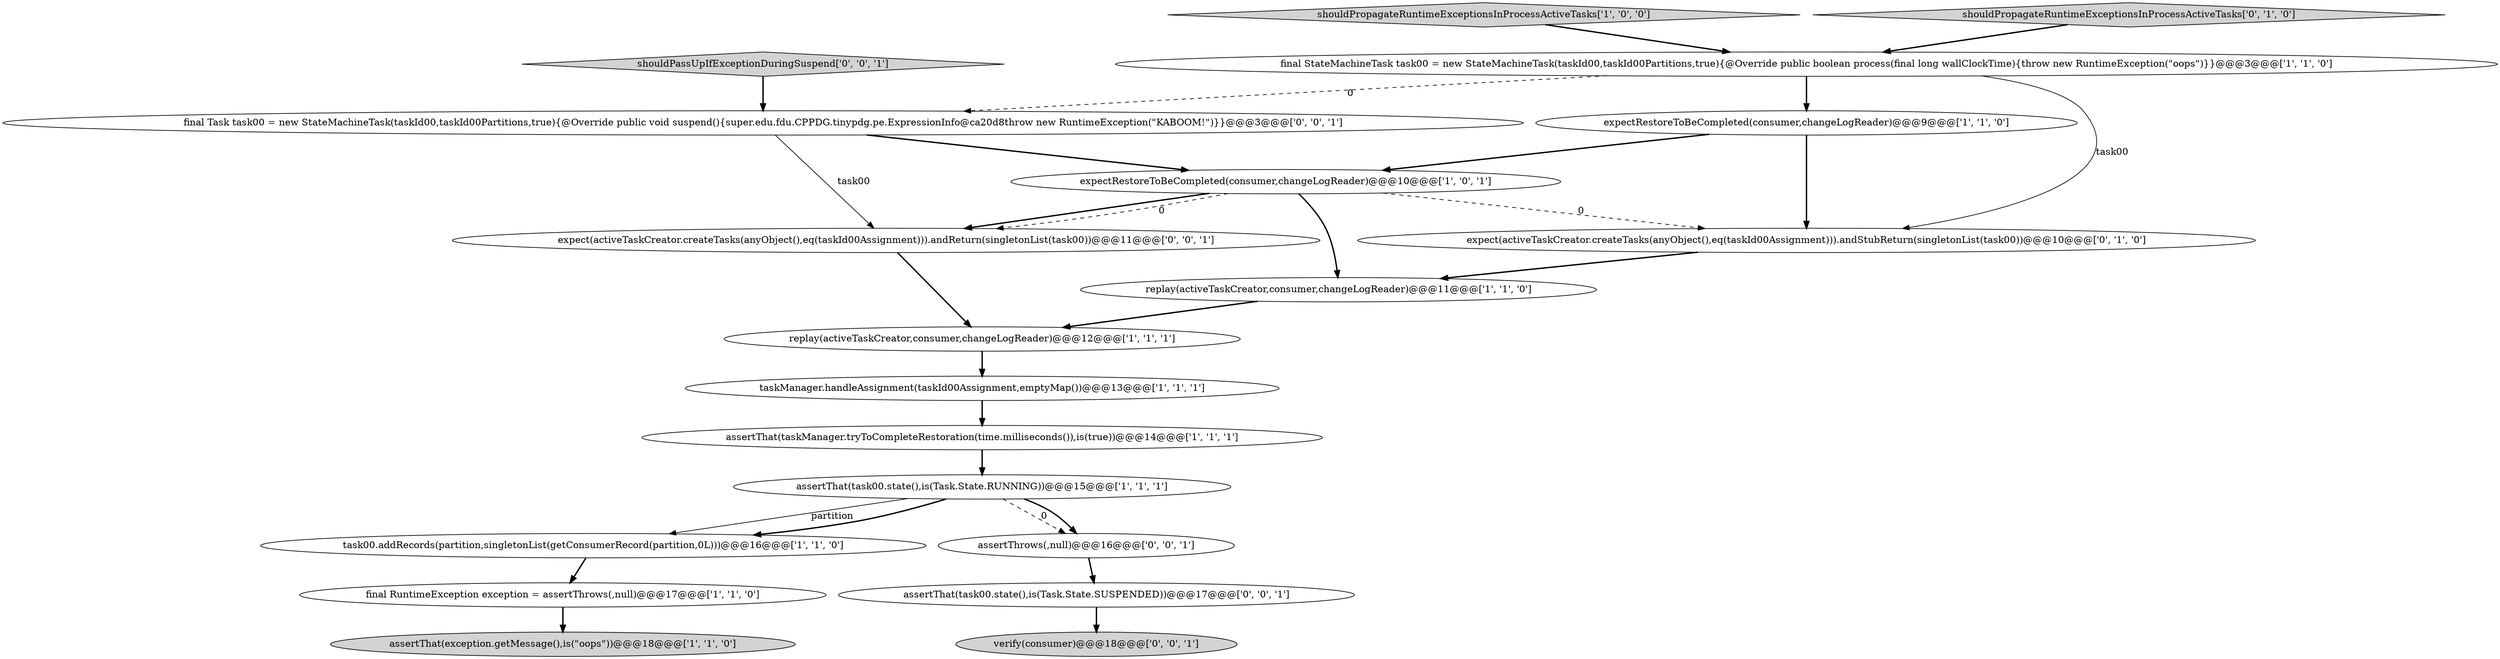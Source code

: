 digraph {
1 [style = filled, label = "expectRestoreToBeCompleted(consumer,changeLogReader)@@@9@@@['1', '1', '0']", fillcolor = white, shape = ellipse image = "AAA0AAABBB1BBB"];
2 [style = filled, label = "assertThat(task00.state(),is(Task.State.RUNNING))@@@15@@@['1', '1', '1']", fillcolor = white, shape = ellipse image = "AAA0AAABBB1BBB"];
4 [style = filled, label = "shouldPropagateRuntimeExceptionsInProcessActiveTasks['1', '0', '0']", fillcolor = lightgray, shape = diamond image = "AAA0AAABBB1BBB"];
18 [style = filled, label = "verify(consumer)@@@18@@@['0', '0', '1']", fillcolor = lightgray, shape = ellipse image = "AAA0AAABBB3BBB"];
3 [style = filled, label = "task00.addRecords(partition,singletonList(getConsumerRecord(partition,0L)))@@@16@@@['1', '1', '0']", fillcolor = white, shape = ellipse image = "AAA0AAABBB1BBB"];
5 [style = filled, label = "replay(activeTaskCreator,consumer,changeLogReader)@@@11@@@['1', '1', '0']", fillcolor = white, shape = ellipse image = "AAA0AAABBB1BBB"];
0 [style = filled, label = "final StateMachineTask task00 = new StateMachineTask(taskId00,taskId00Partitions,true){@Override public boolean process(final long wallClockTime){throw new RuntimeException(\"oops\")}}@@@3@@@['1', '1', '0']", fillcolor = white, shape = ellipse image = "AAA0AAABBB1BBB"];
12 [style = filled, label = "expect(activeTaskCreator.createTasks(anyObject(),eq(taskId00Assignment))).andStubReturn(singletonList(task00))@@@10@@@['0', '1', '0']", fillcolor = white, shape = ellipse image = "AAA1AAABBB2BBB"];
15 [style = filled, label = "shouldPassUpIfExceptionDuringSuspend['0', '0', '1']", fillcolor = lightgray, shape = diamond image = "AAA0AAABBB3BBB"];
16 [style = filled, label = "expect(activeTaskCreator.createTasks(anyObject(),eq(taskId00Assignment))).andReturn(singletonList(task00))@@@11@@@['0', '0', '1']", fillcolor = white, shape = ellipse image = "AAA0AAABBB3BBB"];
17 [style = filled, label = "assertThrows(,null)@@@16@@@['0', '0', '1']", fillcolor = white, shape = ellipse image = "AAA0AAABBB3BBB"];
13 [style = filled, label = "shouldPropagateRuntimeExceptionsInProcessActiveTasks['0', '1', '0']", fillcolor = lightgray, shape = diamond image = "AAA0AAABBB2BBB"];
7 [style = filled, label = "replay(activeTaskCreator,consumer,changeLogReader)@@@12@@@['1', '1', '1']", fillcolor = white, shape = ellipse image = "AAA0AAABBB1BBB"];
8 [style = filled, label = "expectRestoreToBeCompleted(consumer,changeLogReader)@@@10@@@['1', '0', '1']", fillcolor = white, shape = ellipse image = "AAA0AAABBB1BBB"];
10 [style = filled, label = "assertThat(taskManager.tryToCompleteRestoration(time.milliseconds()),is(true))@@@14@@@['1', '1', '1']", fillcolor = white, shape = ellipse image = "AAA0AAABBB1BBB"];
9 [style = filled, label = "taskManager.handleAssignment(taskId00Assignment,emptyMap())@@@13@@@['1', '1', '1']", fillcolor = white, shape = ellipse image = "AAA0AAABBB1BBB"];
6 [style = filled, label = "final RuntimeException exception = assertThrows(,null)@@@17@@@['1', '1', '0']", fillcolor = white, shape = ellipse image = "AAA0AAABBB1BBB"];
11 [style = filled, label = "assertThat(exception.getMessage(),is(\"oops\"))@@@18@@@['1', '1', '0']", fillcolor = lightgray, shape = ellipse image = "AAA0AAABBB1BBB"];
19 [style = filled, label = "final Task task00 = new StateMachineTask(taskId00,taskId00Partitions,true){@Override public void suspend(){super.edu.fdu.CPPDG.tinypdg.pe.ExpressionInfo@ca20d8throw new RuntimeException(\"KABOOM!\")}}@@@3@@@['0', '0', '1']", fillcolor = white, shape = ellipse image = "AAA0AAABBB3BBB"];
14 [style = filled, label = "assertThat(task00.state(),is(Task.State.SUSPENDED))@@@17@@@['0', '0', '1']", fillcolor = white, shape = ellipse image = "AAA0AAABBB3BBB"];
8->16 [style = bold, label=""];
0->19 [style = dashed, label="0"];
8->16 [style = dashed, label="0"];
10->2 [style = bold, label=""];
8->5 [style = bold, label=""];
14->18 [style = bold, label=""];
2->3 [style = solid, label="partition"];
13->0 [style = bold, label=""];
7->9 [style = bold, label=""];
1->12 [style = bold, label=""];
2->17 [style = dashed, label="0"];
6->11 [style = bold, label=""];
19->8 [style = bold, label=""];
1->8 [style = bold, label=""];
15->19 [style = bold, label=""];
17->14 [style = bold, label=""];
0->1 [style = bold, label=""];
2->17 [style = bold, label=""];
3->6 [style = bold, label=""];
2->3 [style = bold, label=""];
12->5 [style = bold, label=""];
8->12 [style = dashed, label="0"];
0->12 [style = solid, label="task00"];
16->7 [style = bold, label=""];
19->16 [style = solid, label="task00"];
5->7 [style = bold, label=""];
4->0 [style = bold, label=""];
9->10 [style = bold, label=""];
}
